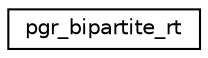 digraph "Graphical Class Hierarchy"
{
 // LATEX_PDF_SIZE
  edge [fontname="Helvetica",fontsize="10",labelfontname="Helvetica",labelfontsize="10"];
  node [fontname="Helvetica",fontsize="10",shape=record];
  rankdir="LR";
  Node0 [label="pgr_bipartite_rt",height=0.2,width=0.4,color="black", fillcolor="white", style="filled",URL="$structpgr__bipartite__rt.html",tooltip=" "];
}
